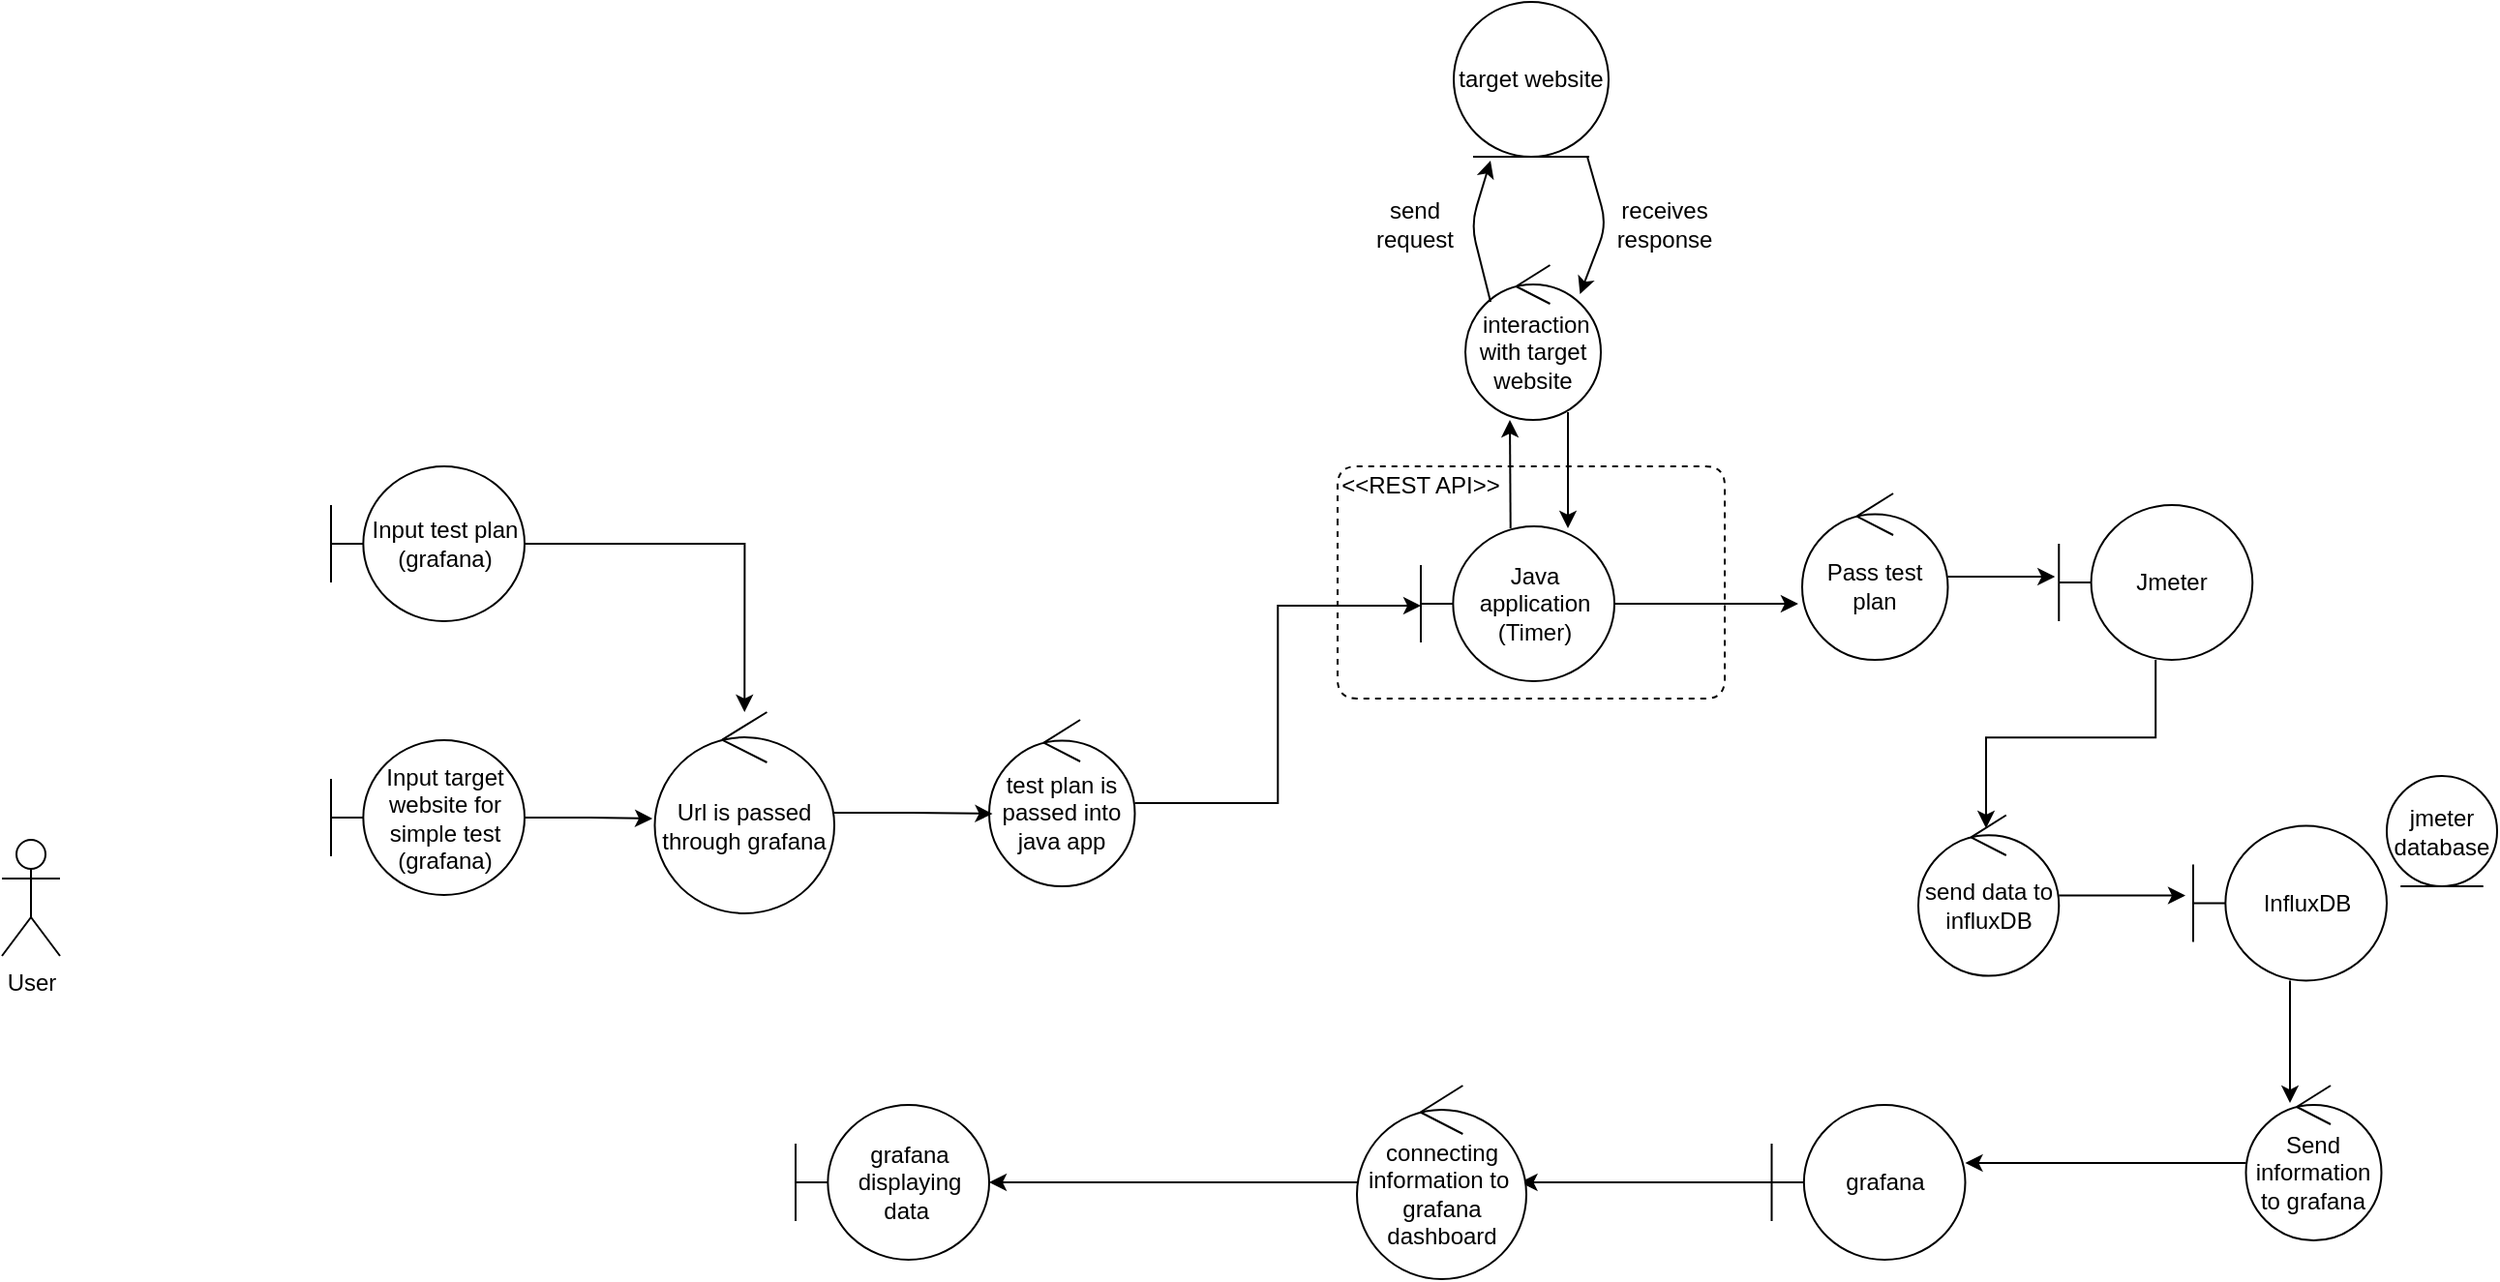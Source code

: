 <mxfile version="14.4.9" type="device"><diagram id="xoMiAqfZYIaknGoz-l7o" name="Page-1"><mxGraphModel dx="1422" dy="1971" grid="1" gridSize="10" guides="1" tooltips="1" connect="1" arrows="1" fold="1" page="1" pageScale="1" pageWidth="827" pageHeight="1169" math="0" shadow="0"><root><mxCell id="0"/><mxCell id="1" parent="0"/><mxCell id="yoQX8hBWS-l_9_-kdUpz-1" value="User&lt;br&gt;" style="shape=umlActor;verticalLabelPosition=bottom;verticalAlign=top;html=1;outlineConnect=0;" parent="1" vertex="1"><mxGeometry x="30" y="393" width="30" height="60" as="geometry"/></mxCell><mxCell id="_q6-ojWjKoKL7iFqHn1E-4" style="edgeStyle=orthogonalEdgeStyle;rounded=0;orthogonalLoop=1;jettySize=auto;html=1;" edge="1" parent="1" source="yoQX8hBWS-l_9_-kdUpz-3" target="_q6-ojWjKoKL7iFqHn1E-1"><mxGeometry relative="1" as="geometry"/></mxCell><mxCell id="yoQX8hBWS-l_9_-kdUpz-3" value="Input test plan&lt;br&gt;(grafana)" style="shape=umlBoundary;whiteSpace=wrap;html=1;" parent="1" vertex="1"><mxGeometry x="200" y="200" width="100" height="80" as="geometry"/></mxCell><mxCell id="_q6-ojWjKoKL7iFqHn1E-11" style="edgeStyle=orthogonalEdgeStyle;rounded=0;orthogonalLoop=1;jettySize=auto;html=1;entryX=0;entryY=0.513;entryDx=0;entryDy=0;entryPerimeter=0;" edge="1" parent="1" source="7cqa39EQ4EjSty8dnZ7M-1" target="7cqa39EQ4EjSty8dnZ7M-4"><mxGeometry relative="1" as="geometry"/></mxCell><mxCell id="7cqa39EQ4EjSty8dnZ7M-1" value="test plan is passed into java app" style="ellipse;shape=umlControl;whiteSpace=wrap;html=1;" parent="1" vertex="1"><mxGeometry x="540" y="331" width="75.25" height="86" as="geometry"/></mxCell><mxCell id="_q6-ojWjKoKL7iFqHn1E-14" style="edgeStyle=orthogonalEdgeStyle;rounded=0;orthogonalLoop=1;jettySize=auto;html=1;entryX=-0.027;entryY=0.663;entryDx=0;entryDy=0;entryPerimeter=0;" edge="1" parent="1" source="7cqa39EQ4EjSty8dnZ7M-4" target="_q6-ojWjKoKL7iFqHn1E-13"><mxGeometry relative="1" as="geometry"/></mxCell><mxCell id="7cqa39EQ4EjSty8dnZ7M-4" value="Java application&lt;br&gt;(Timer)" style="shape=umlBoundary;whiteSpace=wrap;html=1;" parent="1" vertex="1"><mxGeometry x="763" y="231" width="100" height="80" as="geometry"/></mxCell><mxCell id="7cqa39EQ4EjSty8dnZ7M-7" value="&amp;nbsp;interaction with target website" style="ellipse;shape=umlControl;whiteSpace=wrap;html=1;" parent="1" vertex="1"><mxGeometry x="786" y="96" width="70" height="80" as="geometry"/></mxCell><mxCell id="7cqa39EQ4EjSty8dnZ7M-9" value="target website" style="ellipse;shape=umlEntity;whiteSpace=wrap;html=1;" parent="1" vertex="1"><mxGeometry x="780" y="-40" width="80" height="80" as="geometry"/></mxCell><mxCell id="7cqa39EQ4EjSty8dnZ7M-14" value="" style="endArrow=classic;html=1;entryX=0.846;entryY=0.188;entryDx=0;entryDy=0;entryPerimeter=0;" parent="1" target="7cqa39EQ4EjSty8dnZ7M-7" edge="1"><mxGeometry width="50" height="50" relative="1" as="geometry"><mxPoint x="849" y="40" as="sourcePoint"/><mxPoint x="849" y="100" as="targetPoint"/><Array as="points"><mxPoint x="859" y="75"/></Array></mxGeometry></mxCell><mxCell id="7cqa39EQ4EjSty8dnZ7M-15" value="" style="endArrow=classic;html=1;exitX=0.186;exitY=0.238;exitDx=0;exitDy=0;exitPerimeter=0;" parent="1" source="7cqa39EQ4EjSty8dnZ7M-7" edge="1"><mxGeometry width="50" height="50" relative="1" as="geometry"><mxPoint x="799" y="96" as="sourcePoint"/><mxPoint x="799" y="42" as="targetPoint"/><Array as="points"><mxPoint x="789" y="75"/></Array></mxGeometry></mxCell><mxCell id="7cqa39EQ4EjSty8dnZ7M-19" value="send request" style="text;html=1;strokeColor=none;fillColor=none;align=center;verticalAlign=middle;whiteSpace=wrap;rounded=0;" parent="1" vertex="1"><mxGeometry x="740" y="65" width="40" height="20" as="geometry"/></mxCell><mxCell id="7cqa39EQ4EjSty8dnZ7M-20" value="" style="endArrow=classic;html=1;entryX=0.495;entryY=0.988;entryDx=0;entryDy=0;entryPerimeter=0;" parent="1" edge="1"><mxGeometry width="50" height="50" relative="1" as="geometry"><mxPoint x="809.35" y="232" as="sourcePoint"/><mxPoint x="809.0" y="176.04" as="targetPoint"/></mxGeometry></mxCell><mxCell id="7cqa39EQ4EjSty8dnZ7M-21" value="receives response" style="text;html=1;strokeColor=none;fillColor=none;align=center;verticalAlign=middle;whiteSpace=wrap;rounded=0;" parent="1" vertex="1"><mxGeometry x="869" y="65" width="40" height="20" as="geometry"/></mxCell><mxCell id="7cqa39EQ4EjSty8dnZ7M-23" value="" style="endArrow=classic;html=1;entryX=0.495;entryY=0.988;entryDx=0;entryDy=0;entryPerimeter=0;" parent="1" edge="1"><mxGeometry width="50" height="50" relative="1" as="geometry"><mxPoint x="839" y="171.96" as="sourcePoint"/><mxPoint x="839.0" y="232.0" as="targetPoint"/></mxGeometry></mxCell><mxCell id="7cqa39EQ4EjSty8dnZ7M-27" style="edgeStyle=orthogonalEdgeStyle;rounded=0;orthogonalLoop=1;jettySize=auto;html=1;entryX=-0.04;entryY=0.45;entryDx=0;entryDy=0;entryPerimeter=0;" parent="1" source="7cqa39EQ4EjSty8dnZ7M-24" target="7cqa39EQ4EjSty8dnZ7M-26" edge="1"><mxGeometry relative="1" as="geometry"/></mxCell><mxCell id="7cqa39EQ4EjSty8dnZ7M-24" value="send data to influxDB" style="ellipse;shape=umlControl;whiteSpace=wrap;html=1;" parent="1" vertex="1"><mxGeometry x="1020" y="380.25" width="72.63" height="83" as="geometry"/></mxCell><mxCell id="_q6-ojWjKoKL7iFqHn1E-5" style="edgeStyle=orthogonalEdgeStyle;rounded=0;orthogonalLoop=1;jettySize=auto;html=1;entryX=0.325;entryY=0.113;entryDx=0;entryDy=0;entryPerimeter=0;" edge="1" parent="1" source="7cqa39EQ4EjSty8dnZ7M-26" target="7cqa39EQ4EjSty8dnZ7M-29"><mxGeometry relative="1" as="geometry"/></mxCell><mxCell id="7cqa39EQ4EjSty8dnZ7M-26" value="InfluxDB" style="shape=umlBoundary;whiteSpace=wrap;html=1;" parent="1" vertex="1"><mxGeometry x="1162" y="385.75" width="100" height="80" as="geometry"/></mxCell><mxCell id="7cqa39EQ4EjSty8dnZ7M-28" value="jmeter database" style="ellipse;shape=umlEntity;whiteSpace=wrap;html=1;" parent="1" vertex="1"><mxGeometry x="1262" y="360" width="57" height="57" as="geometry"/></mxCell><mxCell id="7cqa39EQ4EjSty8dnZ7M-35" style="edgeStyle=orthogonalEdgeStyle;rounded=0;orthogonalLoop=1;jettySize=auto;html=1;entryX=1;entryY=0.375;entryDx=0;entryDy=0;entryPerimeter=0;" parent="1" source="7cqa39EQ4EjSty8dnZ7M-29" target="7cqa39EQ4EjSty8dnZ7M-34" edge="1"><mxGeometry relative="1" as="geometry"/></mxCell><mxCell id="7cqa39EQ4EjSty8dnZ7M-29" value="Send information to grafana" style="ellipse;shape=umlControl;whiteSpace=wrap;html=1;" parent="1" vertex="1"><mxGeometry x="1189.25" y="520" width="70" height="80" as="geometry"/></mxCell><mxCell id="7cqa39EQ4EjSty8dnZ7M-37" style="edgeStyle=orthogonalEdgeStyle;rounded=0;orthogonalLoop=1;jettySize=auto;html=1;entryX=0.963;entryY=0.5;entryDx=0;entryDy=0;entryPerimeter=0;" parent="1" source="7cqa39EQ4EjSty8dnZ7M-34" target="7cqa39EQ4EjSty8dnZ7M-38" edge="1"><mxGeometry relative="1" as="geometry"><mxPoint x="854.25" y="570" as="targetPoint"/></mxGeometry></mxCell><mxCell id="7cqa39EQ4EjSty8dnZ7M-34" value="grafana" style="shape=umlBoundary;whiteSpace=wrap;html=1;" parent="1" vertex="1"><mxGeometry x="944.25" y="530" width="100" height="80" as="geometry"/></mxCell><mxCell id="7cqa39EQ4EjSty8dnZ7M-36" value="grafana displaying&lt;br&gt;data&amp;nbsp;" style="shape=umlBoundary;whiteSpace=wrap;html=1;" parent="1" vertex="1"><mxGeometry x="440" y="530" width="100" height="80" as="geometry"/></mxCell><mxCell id="7cqa39EQ4EjSty8dnZ7M-39" style="edgeStyle=orthogonalEdgeStyle;rounded=0;orthogonalLoop=1;jettySize=auto;html=1;entryX=1;entryY=0.5;entryDx=0;entryDy=0;entryPerimeter=0;" parent="1" source="7cqa39EQ4EjSty8dnZ7M-38" target="7cqa39EQ4EjSty8dnZ7M-36" edge="1"><mxGeometry relative="1" as="geometry"/></mxCell><mxCell id="7cqa39EQ4EjSty8dnZ7M-38" value="connecting information to&amp;nbsp; grafana dashboard" style="ellipse;shape=umlControl;whiteSpace=wrap;html=1;" parent="1" vertex="1"><mxGeometry x="730" y="520" width="87.5" height="100" as="geometry"/></mxCell><mxCell id="8Iyyj5VHxGveHygVuKlV-3" style="edgeStyle=orthogonalEdgeStyle;rounded=0;orthogonalLoop=1;jettySize=auto;html=1;entryX=-0.013;entryY=0.529;entryDx=0;entryDy=0;entryPerimeter=0;" parent="1" source="8Iyyj5VHxGveHygVuKlV-1" edge="1" target="_q6-ojWjKoKL7iFqHn1E-1"><mxGeometry relative="1" as="geometry"><mxPoint x="350" y="381.5" as="targetPoint"/></mxGeometry></mxCell><mxCell id="8Iyyj5VHxGveHygVuKlV-1" value="Input target website for simple test&lt;br&gt;(grafana)" style="shape=umlBoundary;whiteSpace=wrap;html=1;" parent="1" vertex="1"><mxGeometry x="200" y="341.5" width="100" height="80" as="geometry"/></mxCell><mxCell id="_q6-ojWjKoKL7iFqHn1E-3" style="edgeStyle=orthogonalEdgeStyle;rounded=0;orthogonalLoop=1;jettySize=auto;html=1;entryX=0.023;entryY=0.564;entryDx=0;entryDy=0;entryPerimeter=0;" edge="1" parent="1" source="_q6-ojWjKoKL7iFqHn1E-1" target="7cqa39EQ4EjSty8dnZ7M-1"><mxGeometry relative="1" as="geometry"/></mxCell><mxCell id="_q6-ojWjKoKL7iFqHn1E-1" value="Url is passed through grafana" style="ellipse;shape=umlControl;whiteSpace=wrap;html=1;" vertex="1" parent="1"><mxGeometry x="367.25" y="327" width="92.75" height="104" as="geometry"/></mxCell><mxCell id="_q6-ojWjKoKL7iFqHn1E-8" value="" style="endArrow=none;dashed=1;html=1;" edge="1" parent="1"><mxGeometry width="50" height="50" relative="1" as="geometry"><mxPoint x="720" y="230" as="sourcePoint"/><mxPoint x="720" y="230" as="targetPoint"/><Array as="points"><mxPoint x="720" y="200"/><mxPoint x="920" y="200"/><mxPoint x="920" y="320"/><mxPoint x="720" y="320"/></Array></mxGeometry></mxCell><mxCell id="_q6-ojWjKoKL7iFqHn1E-9" value="&amp;lt;&amp;lt;REST API&amp;gt;&amp;gt;" style="text;html=1;strokeColor=none;fillColor=none;align=center;verticalAlign=middle;whiteSpace=wrap;rounded=0;" vertex="1" parent="1"><mxGeometry x="710" y="200" width="105.75" height="20" as="geometry"/></mxCell><mxCell id="_q6-ojWjKoKL7iFqHn1E-17" style="edgeStyle=orthogonalEdgeStyle;rounded=0;orthogonalLoop=1;jettySize=auto;html=1;entryX=0.482;entryY=0.081;entryDx=0;entryDy=0;entryPerimeter=0;" edge="1" parent="1" source="_q6-ojWjKoKL7iFqHn1E-12" target="7cqa39EQ4EjSty8dnZ7M-24"><mxGeometry relative="1" as="geometry"/></mxCell><mxCell id="_q6-ojWjKoKL7iFqHn1E-12" value="Jmeter" style="shape=umlBoundary;whiteSpace=wrap;html=1;" vertex="1" parent="1"><mxGeometry x="1092.63" y="220" width="100" height="80" as="geometry"/></mxCell><mxCell id="_q6-ojWjKoKL7iFqHn1E-15" style="edgeStyle=orthogonalEdgeStyle;rounded=0;orthogonalLoop=1;jettySize=auto;html=1;entryX=-0.02;entryY=0.463;entryDx=0;entryDy=0;entryPerimeter=0;" edge="1" parent="1" source="_q6-ojWjKoKL7iFqHn1E-13" target="_q6-ojWjKoKL7iFqHn1E-12"><mxGeometry relative="1" as="geometry"/></mxCell><mxCell id="_q6-ojWjKoKL7iFqHn1E-13" value="Pass test plan" style="ellipse;shape=umlControl;whiteSpace=wrap;html=1;" vertex="1" parent="1"><mxGeometry x="960" y="214" width="75.25" height="86" as="geometry"/></mxCell></root></mxGraphModel></diagram></mxfile>